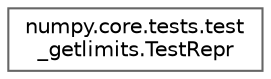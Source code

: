 digraph "Graphical Class Hierarchy"
{
 // LATEX_PDF_SIZE
  bgcolor="transparent";
  edge [fontname=Helvetica,fontsize=10,labelfontname=Helvetica,labelfontsize=10];
  node [fontname=Helvetica,fontsize=10,shape=box,height=0.2,width=0.4];
  rankdir="LR";
  Node0 [id="Node000000",label="numpy.core.tests.test\l_getlimits.TestRepr",height=0.2,width=0.4,color="grey40", fillcolor="white", style="filled",URL="$d4/d1c/classnumpy_1_1core_1_1tests_1_1test__getlimits_1_1TestRepr.html",tooltip=" "];
}
